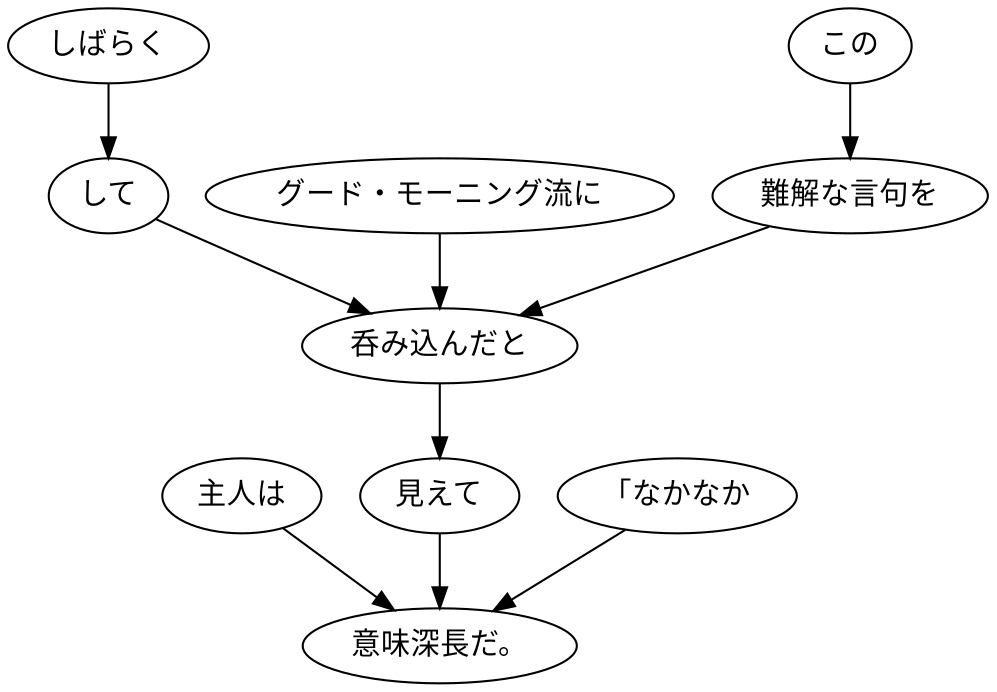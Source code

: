 digraph graph5832 {
	node0 [label="主人は"];
	node1 [label="しばらく"];
	node2 [label="して"];
	node3 [label="グード・モーニング流に"];
	node4 [label="この"];
	node5 [label="難解な言句を"];
	node6 [label="呑み込んだと"];
	node7 [label="見えて"];
	node8 [label="「なかなか"];
	node9 [label="意味深長だ。"];
	node0 -> node9;
	node1 -> node2;
	node2 -> node6;
	node3 -> node6;
	node4 -> node5;
	node5 -> node6;
	node6 -> node7;
	node7 -> node9;
	node8 -> node9;
}

